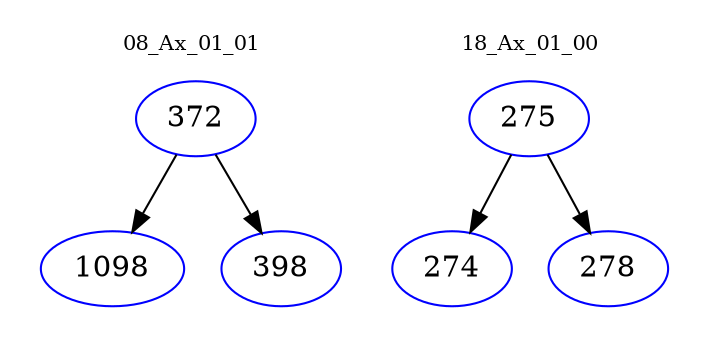 digraph{
subgraph cluster_0 {
color = white
label = "08_Ax_01_01";
fontsize=10;
T0_372 [label="372", color="blue"]
T0_372 -> T0_1098 [color="black"]
T0_1098 [label="1098", color="blue"]
T0_372 -> T0_398 [color="black"]
T0_398 [label="398", color="blue"]
}
subgraph cluster_1 {
color = white
label = "18_Ax_01_00";
fontsize=10;
T1_275 [label="275", color="blue"]
T1_275 -> T1_274 [color="black"]
T1_274 [label="274", color="blue"]
T1_275 -> T1_278 [color="black"]
T1_278 [label="278", color="blue"]
}
}
